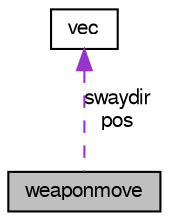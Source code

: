 digraph G
{
  edge [fontname="FreeSans",fontsize="10",labelfontname="FreeSans",labelfontsize="10"];
  node [fontname="FreeSans",fontsize="10",shape=record];
  Node1 [label="weaponmove",height=0.2,width=0.4,color="black", fillcolor="grey75", style="filled" fontcolor="black"];
  Node2 -> Node1 [dir=back,color="darkorchid3",fontsize="10",style="dashed",label="swaydir\npos",fontname="FreeSans"];
  Node2 [label="vec",height=0.2,width=0.4,color="black", fillcolor="white", style="filled",URL="$structvec.html"];
}
